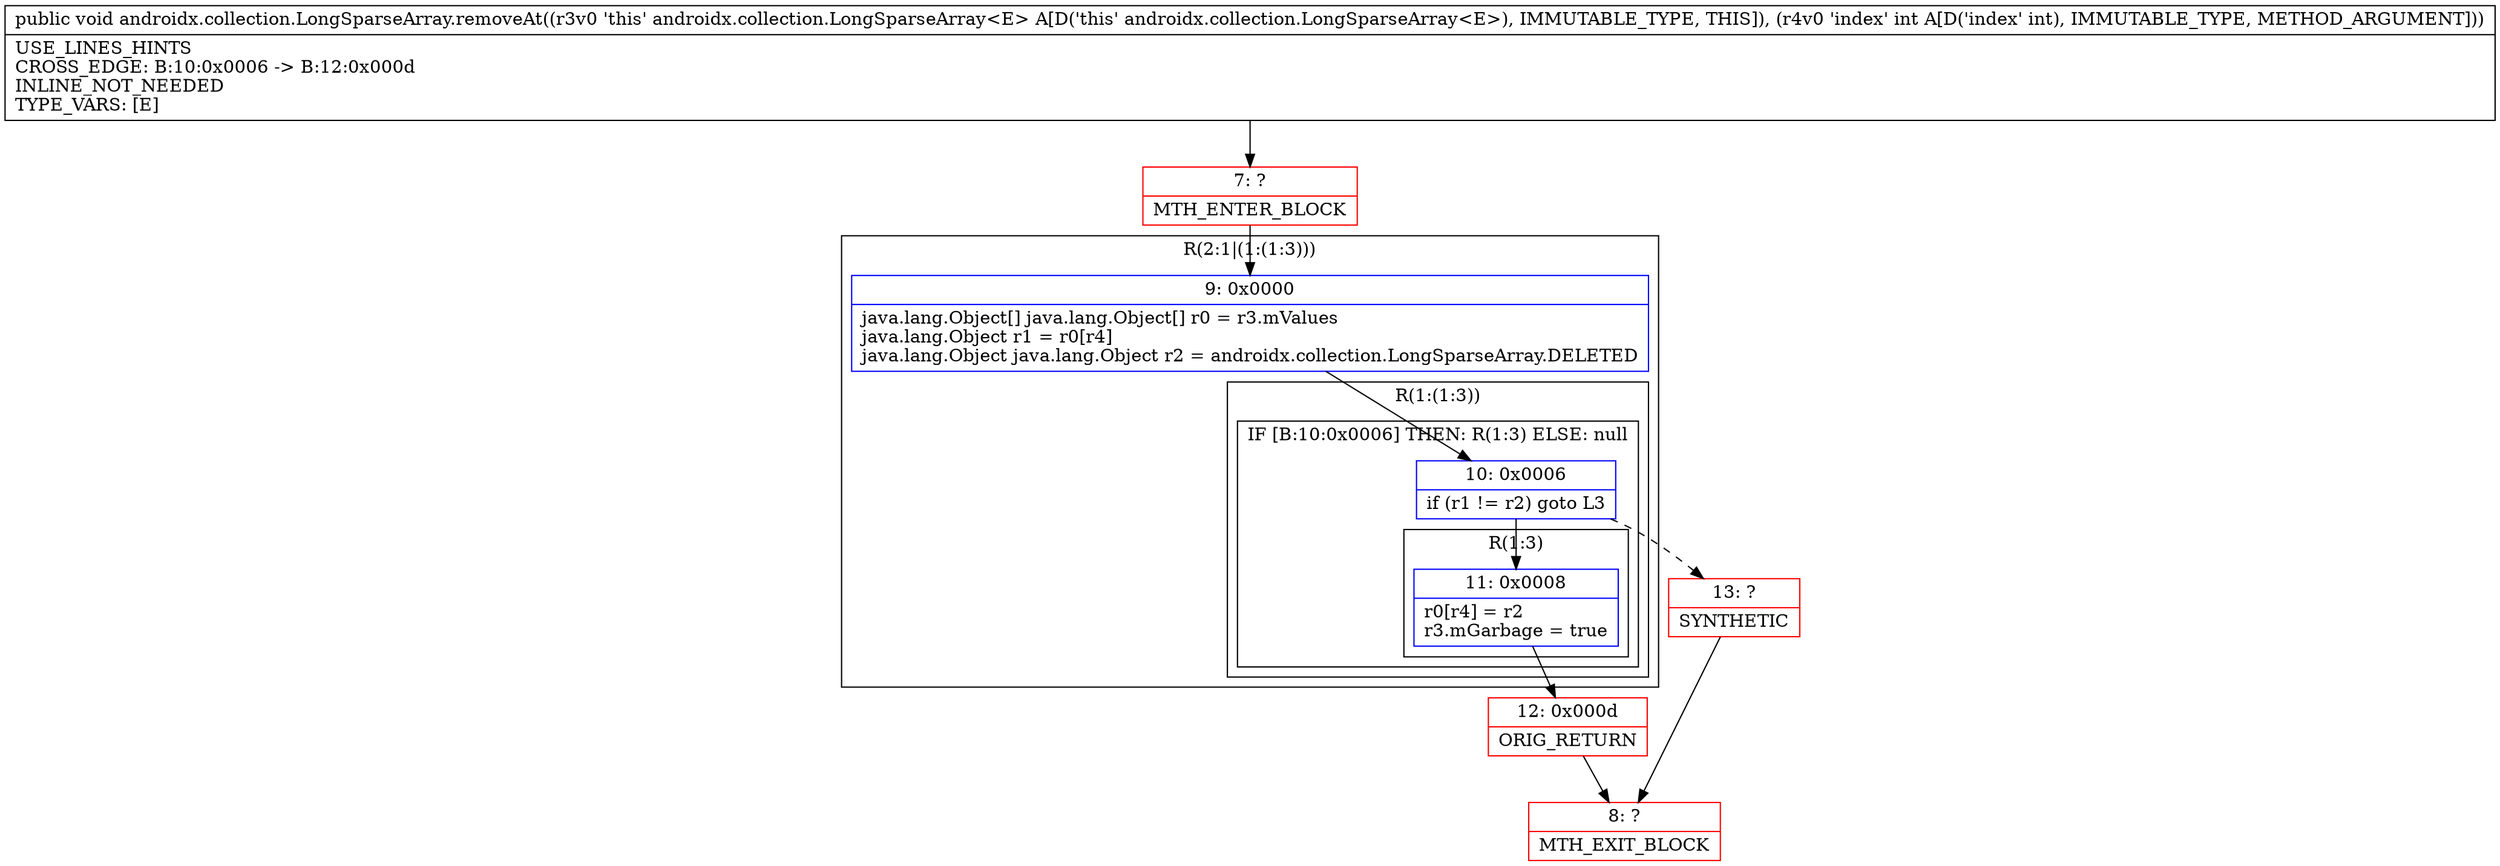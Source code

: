 digraph "CFG forandroidx.collection.LongSparseArray.removeAt(I)V" {
subgraph cluster_Region_1196688028 {
label = "R(2:1|(1:(1:3)))";
node [shape=record,color=blue];
Node_9 [shape=record,label="{9\:\ 0x0000|java.lang.Object[] java.lang.Object[] r0 = r3.mValues\ljava.lang.Object r1 = r0[r4]\ljava.lang.Object java.lang.Object r2 = androidx.collection.LongSparseArray.DELETED\l}"];
subgraph cluster_Region_2067545205 {
label = "R(1:(1:3))";
node [shape=record,color=blue];
subgraph cluster_IfRegion_1204394531 {
label = "IF [B:10:0x0006] THEN: R(1:3) ELSE: null";
node [shape=record,color=blue];
Node_10 [shape=record,label="{10\:\ 0x0006|if (r1 != r2) goto L3\l}"];
subgraph cluster_Region_1698757503 {
label = "R(1:3)";
node [shape=record,color=blue];
Node_11 [shape=record,label="{11\:\ 0x0008|r0[r4] = r2\lr3.mGarbage = true\l}"];
}
}
}
}
Node_7 [shape=record,color=red,label="{7\:\ ?|MTH_ENTER_BLOCK\l}"];
Node_12 [shape=record,color=red,label="{12\:\ 0x000d|ORIG_RETURN\l}"];
Node_8 [shape=record,color=red,label="{8\:\ ?|MTH_EXIT_BLOCK\l}"];
Node_13 [shape=record,color=red,label="{13\:\ ?|SYNTHETIC\l}"];
MethodNode[shape=record,label="{public void androidx.collection.LongSparseArray.removeAt((r3v0 'this' androidx.collection.LongSparseArray\<E\> A[D('this' androidx.collection.LongSparseArray\<E\>), IMMUTABLE_TYPE, THIS]), (r4v0 'index' int A[D('index' int), IMMUTABLE_TYPE, METHOD_ARGUMENT]))  | USE_LINES_HINTS\lCROSS_EDGE: B:10:0x0006 \-\> B:12:0x000d\lINLINE_NOT_NEEDED\lTYPE_VARS: [E]\l}"];
MethodNode -> Node_7;Node_9 -> Node_10;
Node_10 -> Node_11;
Node_10 -> Node_13[style=dashed];
Node_11 -> Node_12;
Node_7 -> Node_9;
Node_12 -> Node_8;
Node_13 -> Node_8;
}

